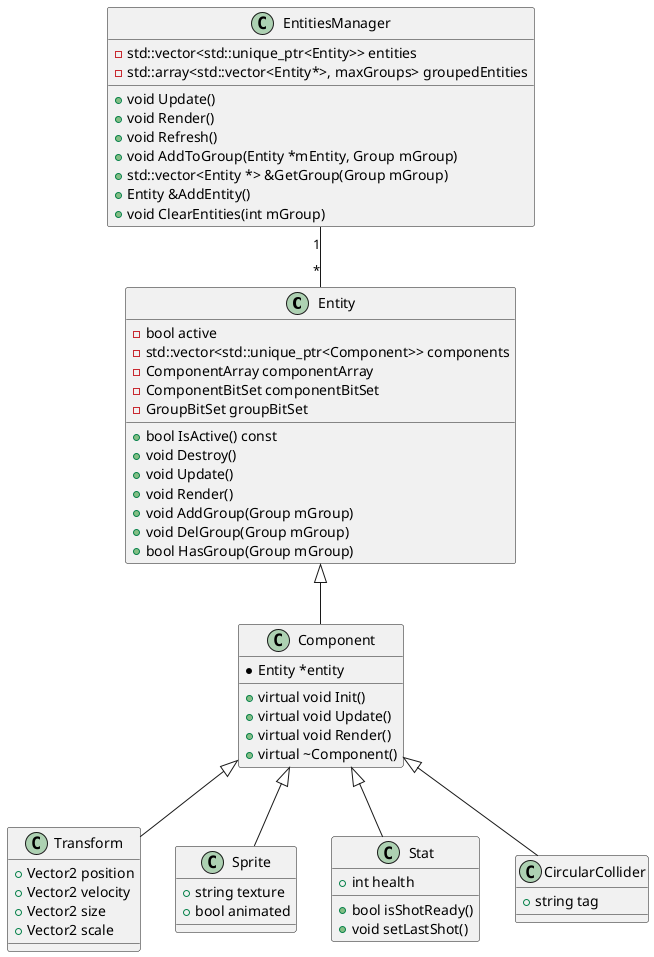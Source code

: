 @startuml ECS_Class_Diagram

class Entity {
    + bool IsActive() const
    + void Destroy()
    + void Update()
    + void Render()
    + void AddGroup(Group mGroup)
    + void DelGroup(Group mGroup)
    + bool HasGroup(Group mGroup)
    - bool active
    - std::vector<std::unique_ptr<Component>> components
    - ComponentArray componentArray
    - ComponentBitSet componentBitSet
    - GroupBitSet groupBitSet
}

class Component {
    + virtual void Init()
    + virtual void Update()
    + virtual void Render()
    + virtual ~Component()
    * Entity *entity
}

Entity <|-- Component

class EntitiesManager {
    + void Update()
    + void Render()
    + void Refresh()
    + void AddToGroup(Entity *mEntity, Group mGroup)
    + std::vector<Entity *> &GetGroup(Group mGroup)
    + Entity &AddEntity()
    + void ClearEntities(int mGroup)
    - std::vector<std::unique_ptr<Entity>> entities
    - std::array<std::vector<Entity*>, maxGroups> groupedEntities
}

EntitiesManager "1" -- "*" Entity

class Transform {
    + Vector2 position
    + Vector2 velocity
    + Vector2 size
    + Vector2 scale
}

class Sprite {
    + string texture
    + bool animated
}

class Stat {
    + int health
    + bool isShotReady()
    + void setLastShot()
}

class CircularCollider {                  
    + string tag
}

Component <|-- Transform
Component <|-- Sprite
Component <|-- Stat
Component <|-- CircularCollider

@enduml
